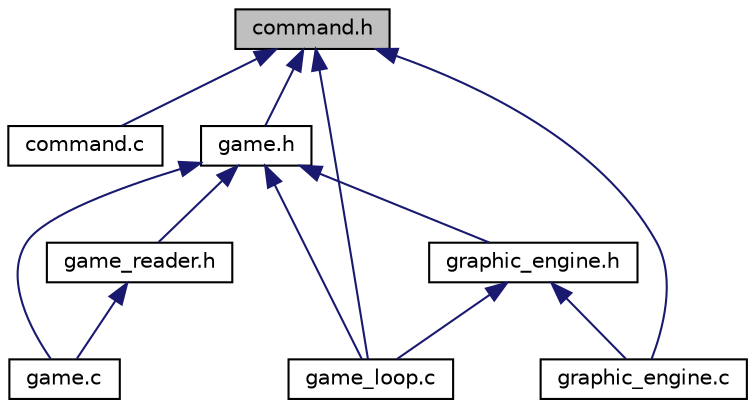 digraph "command.h"
{
 // LATEX_PDF_SIZE
  edge [fontname="Helvetica",fontsize="10",labelfontname="Helvetica",labelfontsize="10"];
  node [fontname="Helvetica",fontsize="10",shape=record];
  Node1 [label="command.h",height=0.2,width=0.4,color="black", fillcolor="grey75", style="filled", fontcolor="black",tooltip="It implements the command interpreter interface."];
  Node1 -> Node2 [dir="back",color="midnightblue",fontsize="10",style="solid"];
  Node2 [label="command.c",height=0.2,width=0.4,color="black", fillcolor="white", style="filled",URL="$command_8c.html",tooltip="It implements the command interpreter."];
  Node1 -> Node3 [dir="back",color="midnightblue",fontsize="10",style="solid"];
  Node3 [label="game.h",height=0.2,width=0.4,color="black", fillcolor="white", style="filled",URL="$game_8h.html",tooltip="It defines the game interface."];
  Node3 -> Node4 [dir="back",color="midnightblue",fontsize="10",style="solid"];
  Node4 [label="game.c",height=0.2,width=0.4,color="black", fillcolor="white", style="filled",URL="$game_8c.html",tooltip="It implements the game interface and all the associated calls for each command."];
  Node3 -> Node5 [dir="back",color="midnightblue",fontsize="10",style="solid"];
  Node5 [label="game_reader.h",height=0.2,width=0.4,color="black", fillcolor="white", style="filled",URL="$game__reader_8h.html",tooltip="It defines the game_reader interface."];
  Node5 -> Node4 [dir="back",color="midnightblue",fontsize="10",style="solid"];
  Node3 -> Node6 [dir="back",color="midnightblue",fontsize="10",style="solid"];
  Node6 [label="graphic_engine.h",height=0.2,width=0.4,color="black", fillcolor="white", style="filled",URL="$graphic__engine_8h.html",tooltip="It defines the textual graphic engine interface."];
  Node6 -> Node7 [dir="back",color="midnightblue",fontsize="10",style="solid"];
  Node7 [label="game_loop.c",height=0.2,width=0.4,color="black", fillcolor="white", style="filled",URL="$game__loop_8c.html",tooltip="It defines the game loop."];
  Node6 -> Node8 [dir="back",color="midnightblue",fontsize="10",style="solid"];
  Node8 [label="graphic_engine.c",height=0.2,width=0.4,color="black", fillcolor="white", style="filled",URL="$graphic__engine_8c.html",tooltip="It defines a textual graphic engine."];
  Node3 -> Node7 [dir="back",color="midnightblue",fontsize="10",style="solid"];
  Node1 -> Node7 [dir="back",color="midnightblue",fontsize="10",style="solid"];
  Node1 -> Node8 [dir="back",color="midnightblue",fontsize="10",style="solid"];
}
